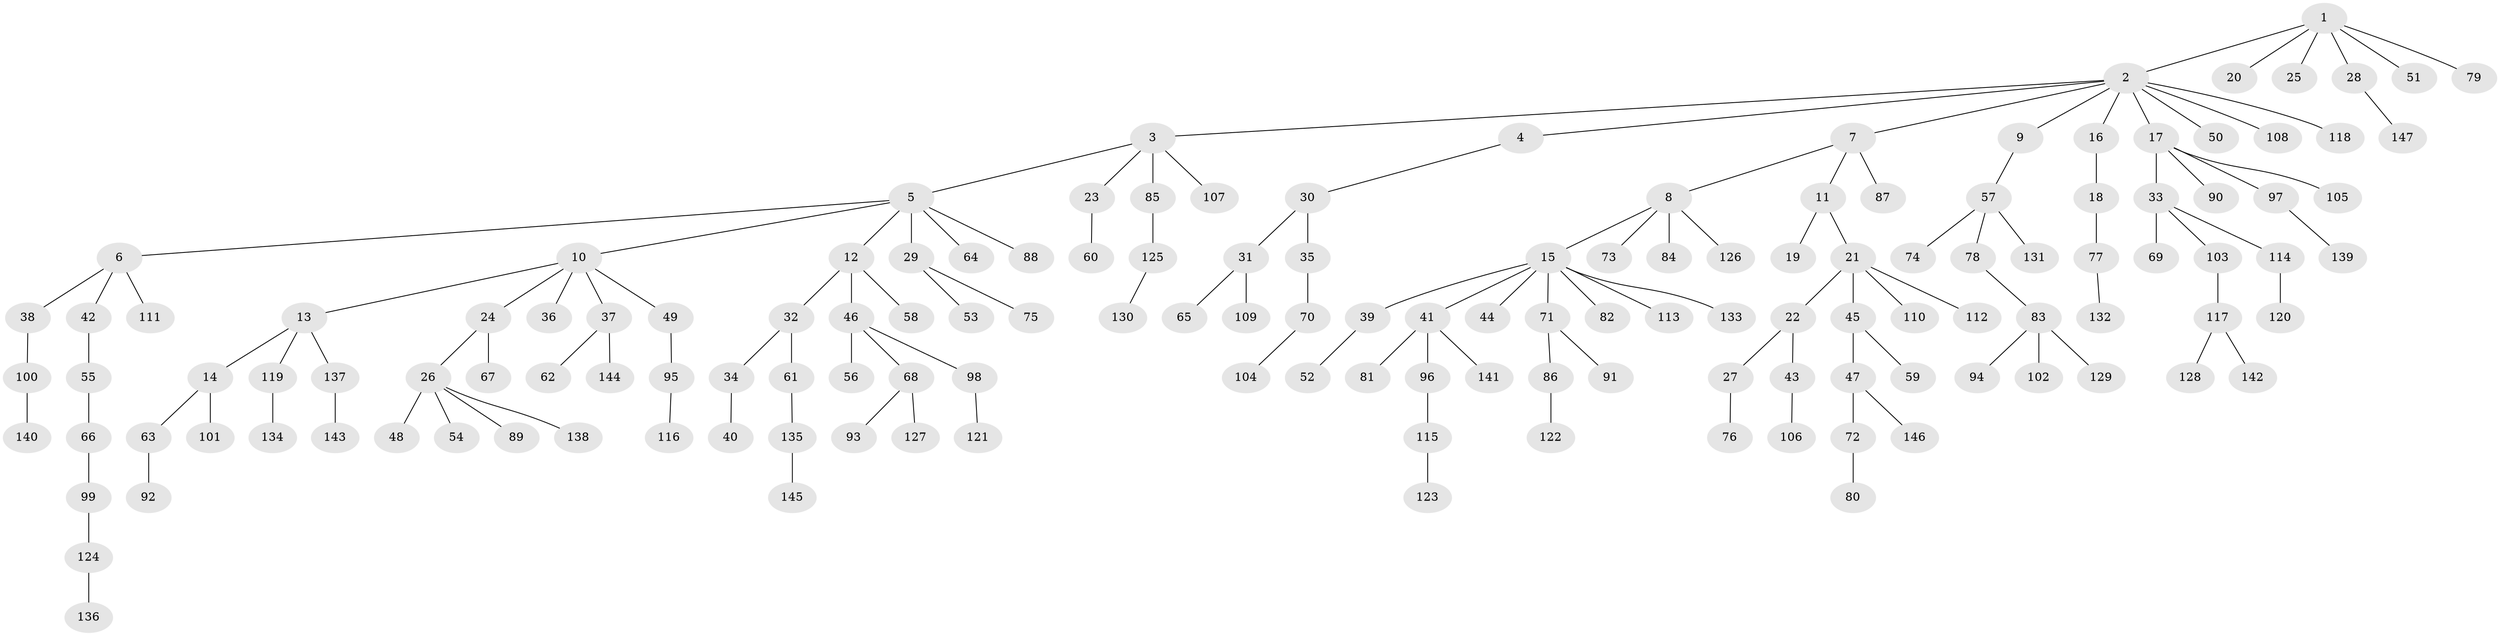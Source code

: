 // Generated by graph-tools (version 1.1) at 2025/50/03/09/25 03:50:26]
// undirected, 147 vertices, 146 edges
graph export_dot {
graph [start="1"]
  node [color=gray90,style=filled];
  1;
  2;
  3;
  4;
  5;
  6;
  7;
  8;
  9;
  10;
  11;
  12;
  13;
  14;
  15;
  16;
  17;
  18;
  19;
  20;
  21;
  22;
  23;
  24;
  25;
  26;
  27;
  28;
  29;
  30;
  31;
  32;
  33;
  34;
  35;
  36;
  37;
  38;
  39;
  40;
  41;
  42;
  43;
  44;
  45;
  46;
  47;
  48;
  49;
  50;
  51;
  52;
  53;
  54;
  55;
  56;
  57;
  58;
  59;
  60;
  61;
  62;
  63;
  64;
  65;
  66;
  67;
  68;
  69;
  70;
  71;
  72;
  73;
  74;
  75;
  76;
  77;
  78;
  79;
  80;
  81;
  82;
  83;
  84;
  85;
  86;
  87;
  88;
  89;
  90;
  91;
  92;
  93;
  94;
  95;
  96;
  97;
  98;
  99;
  100;
  101;
  102;
  103;
  104;
  105;
  106;
  107;
  108;
  109;
  110;
  111;
  112;
  113;
  114;
  115;
  116;
  117;
  118;
  119;
  120;
  121;
  122;
  123;
  124;
  125;
  126;
  127;
  128;
  129;
  130;
  131;
  132;
  133;
  134;
  135;
  136;
  137;
  138;
  139;
  140;
  141;
  142;
  143;
  144;
  145;
  146;
  147;
  1 -- 2;
  1 -- 20;
  1 -- 25;
  1 -- 28;
  1 -- 51;
  1 -- 79;
  2 -- 3;
  2 -- 4;
  2 -- 7;
  2 -- 9;
  2 -- 16;
  2 -- 17;
  2 -- 50;
  2 -- 108;
  2 -- 118;
  3 -- 5;
  3 -- 23;
  3 -- 85;
  3 -- 107;
  4 -- 30;
  5 -- 6;
  5 -- 10;
  5 -- 12;
  5 -- 29;
  5 -- 64;
  5 -- 88;
  6 -- 38;
  6 -- 42;
  6 -- 111;
  7 -- 8;
  7 -- 11;
  7 -- 87;
  8 -- 15;
  8 -- 73;
  8 -- 84;
  8 -- 126;
  9 -- 57;
  10 -- 13;
  10 -- 24;
  10 -- 36;
  10 -- 37;
  10 -- 49;
  11 -- 19;
  11 -- 21;
  12 -- 32;
  12 -- 46;
  12 -- 58;
  13 -- 14;
  13 -- 119;
  13 -- 137;
  14 -- 63;
  14 -- 101;
  15 -- 39;
  15 -- 41;
  15 -- 44;
  15 -- 71;
  15 -- 82;
  15 -- 113;
  15 -- 133;
  16 -- 18;
  17 -- 33;
  17 -- 90;
  17 -- 97;
  17 -- 105;
  18 -- 77;
  21 -- 22;
  21 -- 45;
  21 -- 110;
  21 -- 112;
  22 -- 27;
  22 -- 43;
  23 -- 60;
  24 -- 26;
  24 -- 67;
  26 -- 48;
  26 -- 54;
  26 -- 89;
  26 -- 138;
  27 -- 76;
  28 -- 147;
  29 -- 53;
  29 -- 75;
  30 -- 31;
  30 -- 35;
  31 -- 65;
  31 -- 109;
  32 -- 34;
  32 -- 61;
  33 -- 69;
  33 -- 103;
  33 -- 114;
  34 -- 40;
  35 -- 70;
  37 -- 62;
  37 -- 144;
  38 -- 100;
  39 -- 52;
  41 -- 81;
  41 -- 96;
  41 -- 141;
  42 -- 55;
  43 -- 106;
  45 -- 47;
  45 -- 59;
  46 -- 56;
  46 -- 68;
  46 -- 98;
  47 -- 72;
  47 -- 146;
  49 -- 95;
  55 -- 66;
  57 -- 74;
  57 -- 78;
  57 -- 131;
  61 -- 135;
  63 -- 92;
  66 -- 99;
  68 -- 93;
  68 -- 127;
  70 -- 104;
  71 -- 86;
  71 -- 91;
  72 -- 80;
  77 -- 132;
  78 -- 83;
  83 -- 94;
  83 -- 102;
  83 -- 129;
  85 -- 125;
  86 -- 122;
  95 -- 116;
  96 -- 115;
  97 -- 139;
  98 -- 121;
  99 -- 124;
  100 -- 140;
  103 -- 117;
  114 -- 120;
  115 -- 123;
  117 -- 128;
  117 -- 142;
  119 -- 134;
  124 -- 136;
  125 -- 130;
  135 -- 145;
  137 -- 143;
}

